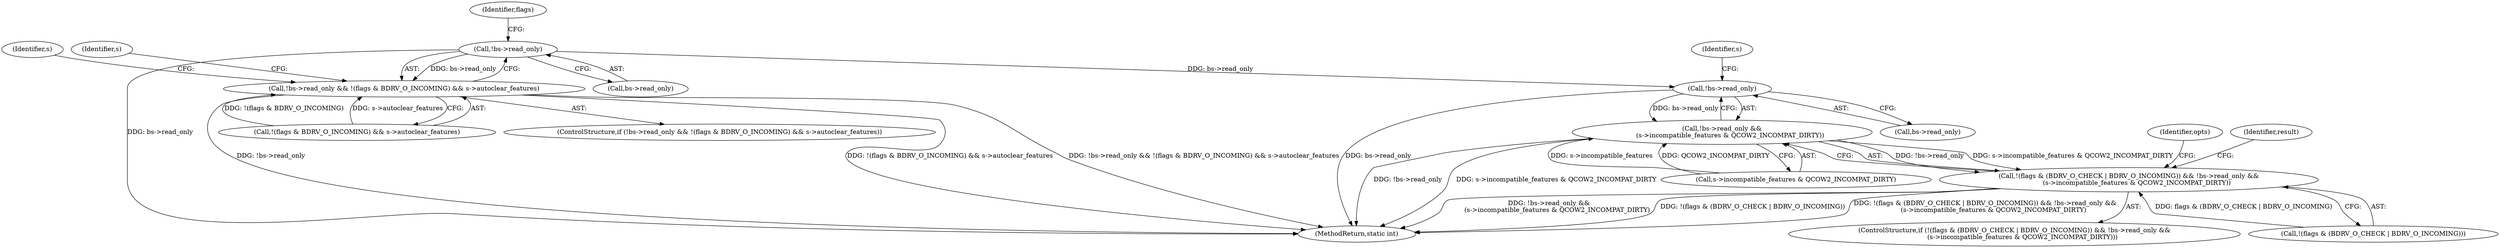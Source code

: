 digraph "0_qemu_6a83f8b5bec6f59e56cc49bd49e4c3f8f805d56f_0@API" {
"1001156" [label="(Call,!bs->read_only)"];
"1001155" [label="(Call,!bs->read_only && !(flags & BDRV_O_INCOMING) && s->autoclear_features)"];
"1001203" [label="(Call,!bs->read_only)"];
"1001202" [label="(Call,!bs->read_only &&\n        (s->incompatible_features & QCOW2_INCOMPAT_DIRTY))"];
"1001195" [label="(Call,!(flags & (BDRV_O_CHECK | BDRV_O_INCOMING)) && !bs->read_only &&\n        (s->incompatible_features & QCOW2_INCOMPAT_DIRTY))"];
"1001156" [label="(Call,!bs->read_only)"];
"1001171" [label="(Identifier,s)"];
"1001483" [label="(MethodReturn,static int)"];
"1001195" [label="(Call,!(flags & (BDRV_O_CHECK | BDRV_O_INCOMING)) && !bs->read_only &&\n        (s->incompatible_features & QCOW2_INCOMPAT_DIRTY))"];
"1001194" [label="(ControlStructure,if (!(flags & (BDRV_O_CHECK | BDRV_O_INCOMING)) && !bs->read_only &&\n        (s->incompatible_features & QCOW2_INCOMPAT_DIRTY)))"];
"1001196" [label="(Call,!(flags & (BDRV_O_CHECK | BDRV_O_INCOMING)))"];
"1001235" [label="(Identifier,opts)"];
"1001204" [label="(Call,bs->read_only)"];
"1001160" [label="(Call,!(flags & BDRV_O_INCOMING) && s->autoclear_features)"];
"1001207" [label="(Call,s->incompatible_features & QCOW2_INCOMPAT_DIRTY)"];
"1001192" [label="(Identifier,s)"];
"1001209" [label="(Identifier,s)"];
"1001203" [label="(Call,!bs->read_only)"];
"1001154" [label="(ControlStructure,if (!bs->read_only && !(flags & BDRV_O_INCOMING) && s->autoclear_features))"];
"1001155" [label="(Call,!bs->read_only && !(flags & BDRV_O_INCOMING) && s->autoclear_features)"];
"1001202" [label="(Call,!bs->read_only &&\n        (s->incompatible_features & QCOW2_INCOMPAT_DIRTY))"];
"1001215" [label="(Identifier,result)"];
"1001163" [label="(Identifier,flags)"];
"1001157" [label="(Call,bs->read_only)"];
"1001156" -> "1001155"  [label="AST: "];
"1001156" -> "1001157"  [label="CFG: "];
"1001157" -> "1001156"  [label="AST: "];
"1001163" -> "1001156"  [label="CFG: "];
"1001155" -> "1001156"  [label="CFG: "];
"1001156" -> "1001483"  [label="DDG: bs->read_only"];
"1001156" -> "1001155"  [label="DDG: bs->read_only"];
"1001156" -> "1001203"  [label="DDG: bs->read_only"];
"1001155" -> "1001154"  [label="AST: "];
"1001155" -> "1001160"  [label="CFG: "];
"1001160" -> "1001155"  [label="AST: "];
"1001171" -> "1001155"  [label="CFG: "];
"1001192" -> "1001155"  [label="CFG: "];
"1001155" -> "1001483"  [label="DDG: !bs->read_only && !(flags & BDRV_O_INCOMING) && s->autoclear_features"];
"1001155" -> "1001483"  [label="DDG: !bs->read_only"];
"1001155" -> "1001483"  [label="DDG: !(flags & BDRV_O_INCOMING) && s->autoclear_features"];
"1001160" -> "1001155"  [label="DDG: !(flags & BDRV_O_INCOMING)"];
"1001160" -> "1001155"  [label="DDG: s->autoclear_features"];
"1001203" -> "1001202"  [label="AST: "];
"1001203" -> "1001204"  [label="CFG: "];
"1001204" -> "1001203"  [label="AST: "];
"1001209" -> "1001203"  [label="CFG: "];
"1001202" -> "1001203"  [label="CFG: "];
"1001203" -> "1001483"  [label="DDG: bs->read_only"];
"1001203" -> "1001202"  [label="DDG: bs->read_only"];
"1001202" -> "1001195"  [label="AST: "];
"1001202" -> "1001207"  [label="CFG: "];
"1001207" -> "1001202"  [label="AST: "];
"1001195" -> "1001202"  [label="CFG: "];
"1001202" -> "1001483"  [label="DDG: !bs->read_only"];
"1001202" -> "1001483"  [label="DDG: s->incompatible_features & QCOW2_INCOMPAT_DIRTY"];
"1001202" -> "1001195"  [label="DDG: !bs->read_only"];
"1001202" -> "1001195"  [label="DDG: s->incompatible_features & QCOW2_INCOMPAT_DIRTY"];
"1001207" -> "1001202"  [label="DDG: s->incompatible_features"];
"1001207" -> "1001202"  [label="DDG: QCOW2_INCOMPAT_DIRTY"];
"1001195" -> "1001194"  [label="AST: "];
"1001195" -> "1001196"  [label="CFG: "];
"1001196" -> "1001195"  [label="AST: "];
"1001215" -> "1001195"  [label="CFG: "];
"1001235" -> "1001195"  [label="CFG: "];
"1001195" -> "1001483"  [label="DDG: !bs->read_only &&\n        (s->incompatible_features & QCOW2_INCOMPAT_DIRTY)"];
"1001195" -> "1001483"  [label="DDG: !(flags & (BDRV_O_CHECK | BDRV_O_INCOMING))"];
"1001195" -> "1001483"  [label="DDG: !(flags & (BDRV_O_CHECK | BDRV_O_INCOMING)) && !bs->read_only &&\n        (s->incompatible_features & QCOW2_INCOMPAT_DIRTY)"];
"1001196" -> "1001195"  [label="DDG: flags & (BDRV_O_CHECK | BDRV_O_INCOMING)"];
}
